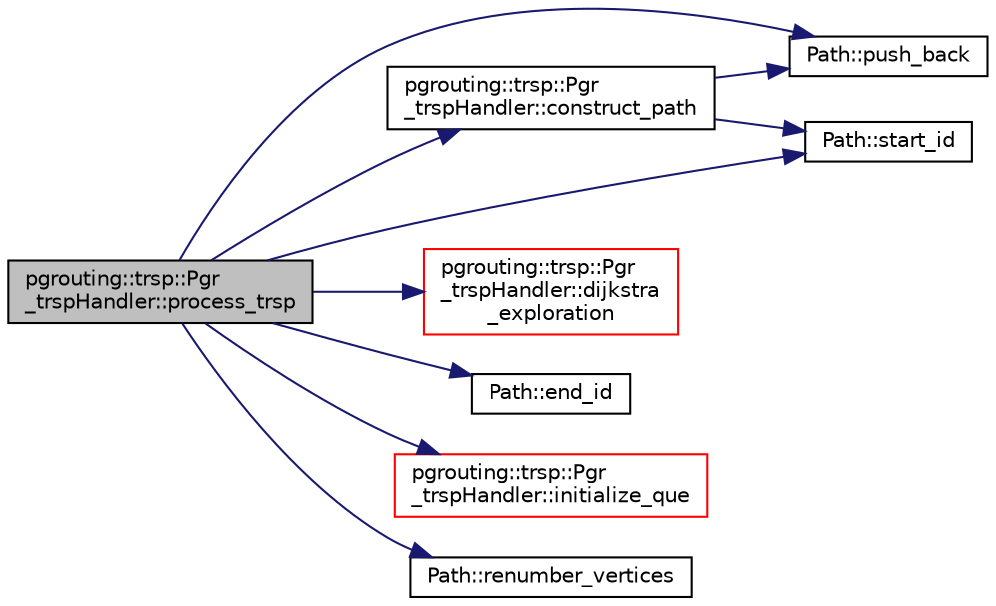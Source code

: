 digraph "pgrouting::trsp::Pgr_trspHandler::process_trsp"
{
  edge [fontname="Helvetica",fontsize="10",labelfontname="Helvetica",labelfontsize="10"];
  node [fontname="Helvetica",fontsize="10",shape=record];
  rankdir="LR";
  Node222 [label="pgrouting::trsp::Pgr\l_trspHandler::process_trsp",height=0.2,width=0.4,color="black", fillcolor="grey75", style="filled", fontcolor="black"];
  Node222 -> Node223 [color="midnightblue",fontsize="10",style="solid",fontname="Helvetica"];
  Node223 [label="pgrouting::trsp::Pgr\l_trspHandler::construct_path",height=0.2,width=0.4,color="black", fillcolor="white", style="filled",URL="$classpgrouting_1_1trsp_1_1Pgr__trspHandler.html#afb0d7e7d3049ca1c2a003b0571fcc02d"];
  Node223 -> Node224 [color="midnightblue",fontsize="10",style="solid",fontname="Helvetica"];
  Node224 [label="Path::push_back",height=0.2,width=0.4,color="black", fillcolor="white", style="filled",URL="$classPath.html#a5b5d58e304f85ef96637a260917c30ac"];
  Node223 -> Node225 [color="midnightblue",fontsize="10",style="solid",fontname="Helvetica"];
  Node225 [label="Path::start_id",height=0.2,width=0.4,color="black", fillcolor="white", style="filled",URL="$classPath.html#a969ad8937eb448f350193fd203ad97d2"];
  Node222 -> Node226 [color="midnightblue",fontsize="10",style="solid",fontname="Helvetica"];
  Node226 [label="pgrouting::trsp::Pgr\l_trspHandler::dijkstra\l_exploration",height=0.2,width=0.4,color="red", fillcolor="white", style="filled",URL="$classpgrouting_1_1trsp_1_1Pgr__trspHandler.html#a50129ef8113261ab2e159b00bd939ee7"];
  Node222 -> Node239 [color="midnightblue",fontsize="10",style="solid",fontname="Helvetica"];
  Node239 [label="Path::end_id",height=0.2,width=0.4,color="black", fillcolor="white", style="filled",URL="$classPath.html#ad7eff4c127cba19f2052398089ac3b42"];
  Node222 -> Node240 [color="midnightblue",fontsize="10",style="solid",fontname="Helvetica"];
  Node240 [label="pgrouting::trsp::Pgr\l_trspHandler::initialize_que",height=0.2,width=0.4,color="red", fillcolor="white", style="filled",URL="$classpgrouting_1_1trsp_1_1Pgr__trspHandler.html#a9f286e7c5e226a50bfe0e47e08eed2dd"];
  Node222 -> Node224 [color="midnightblue",fontsize="10",style="solid",fontname="Helvetica"];
  Node222 -> Node241 [color="midnightblue",fontsize="10",style="solid",fontname="Helvetica"];
  Node241 [label="Path::renumber_vertices",height=0.2,width=0.4,color="black", fillcolor="white", style="filled",URL="$classPath.html#a2a39623954fa27c2ec079c9ac1ace66d"];
  Node222 -> Node225 [color="midnightblue",fontsize="10",style="solid",fontname="Helvetica"];
}
